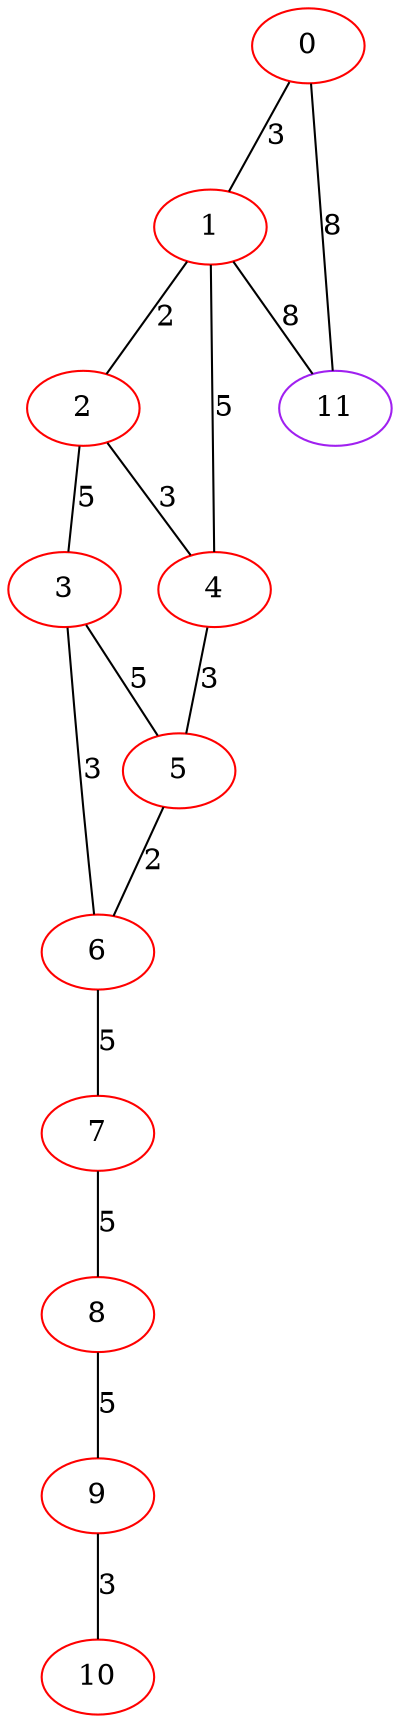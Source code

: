 graph "" {
0 [color=red, weight=1];
1 [color=red, weight=1];
2 [color=red, weight=1];
3 [color=red, weight=1];
4 [color=red, weight=1];
5 [color=red, weight=1];
6 [color=red, weight=1];
7 [color=red, weight=1];
8 [color=red, weight=1];
9 [color=red, weight=1];
10 [color=red, weight=1];
11 [color=purple, weight=4];
0 -- 1  [key=0, label=3];
0 -- 11  [key=0, label=8];
1 -- 2  [key=0, label=2];
1 -- 11  [key=0, label=8];
1 -- 4  [key=0, label=5];
2 -- 3  [key=0, label=5];
2 -- 4  [key=0, label=3];
3 -- 5  [key=0, label=5];
3 -- 6  [key=0, label=3];
4 -- 5  [key=0, label=3];
5 -- 6  [key=0, label=2];
6 -- 7  [key=0, label=5];
7 -- 8  [key=0, label=5];
8 -- 9  [key=0, label=5];
9 -- 10  [key=0, label=3];
}
